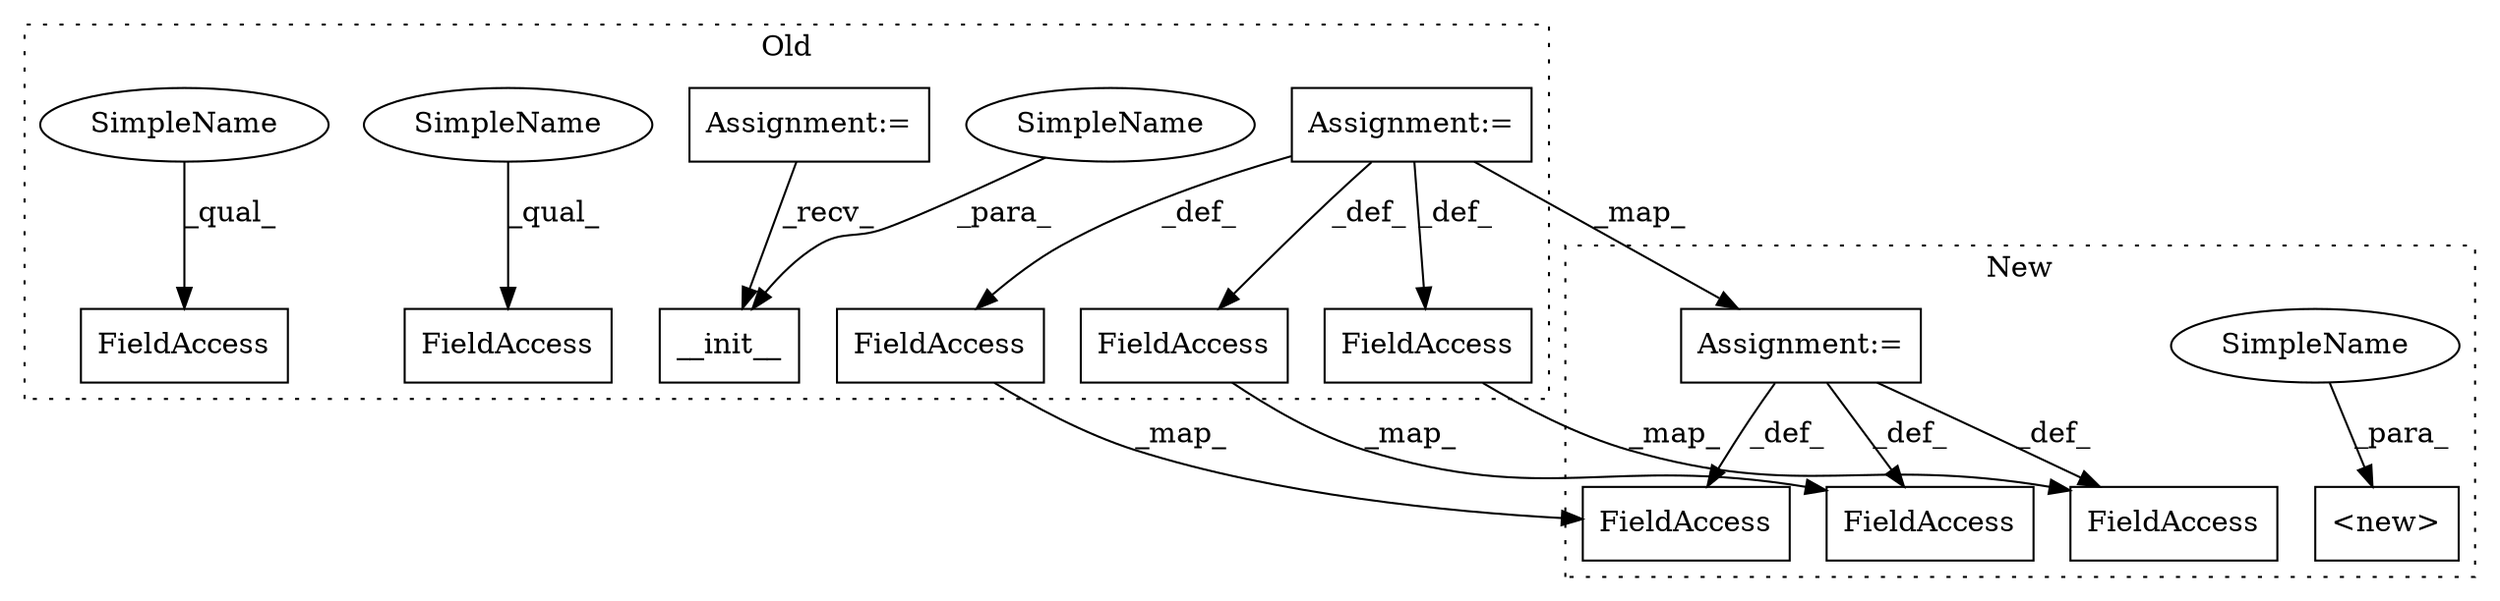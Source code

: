 digraph G {
subgraph cluster0 {
1 [label="__init__" a="32" s="3823,3852" l="9,1" shape="box"];
3 [label="Assignment:=" a="7" s="3676" l="5" shape="box"];
4 [label="FieldAccess" a="22" s="4877" l="12" shape="box"];
6 [label="Assignment:=" a="7" s="3870" l="1" shape="box"];
8 [label="FieldAccess" a="22" s="4797" l="12" shape="box"];
10 [label="FieldAccess" a="22" s="3859" l="11" shape="box"];
12 [label="FieldAccess" a="22" s="4267" l="9" shape="box"];
13 [label="FieldAccess" a="22" s="4289" l="12" shape="box"];
14 [label="SimpleName" a="42" s="4289" l="4" shape="ellipse"];
15 [label="SimpleName" a="42" s="4267" l="4" shape="ellipse"];
16 [label="SimpleName" a="42" s="3832" l="4" shape="ellipse"];
label = "Old";
style="dotted";
}
subgraph cluster1 {
2 [label="<new>" a="46" s="3709,3736" l="6,2" shape="box"];
5 [label="FieldAccess" a="22" s="4881" l="12" shape="box"];
7 [label="Assignment:=" a="7" s="3862" l="1" shape="box"];
9 [label="FieldAccess" a="22" s="4801" l="12" shape="box"];
11 [label="FieldAccess" a="22" s="3851" l="11" shape="box"];
17 [label="SimpleName" a="42" s="3732" l="4" shape="ellipse"];
label = "New";
style="dotted";
}
3 -> 1 [label="_recv_"];
4 -> 5 [label="_map_"];
6 -> 4 [label="_def_"];
6 -> 10 [label="_def_"];
6 -> 8 [label="_def_"];
6 -> 7 [label="_map_"];
7 -> 9 [label="_def_"];
7 -> 11 [label="_def_"];
7 -> 5 [label="_def_"];
8 -> 9 [label="_map_"];
10 -> 11 [label="_map_"];
14 -> 13 [label="_qual_"];
15 -> 12 [label="_qual_"];
16 -> 1 [label="_para_"];
17 -> 2 [label="_para_"];
}